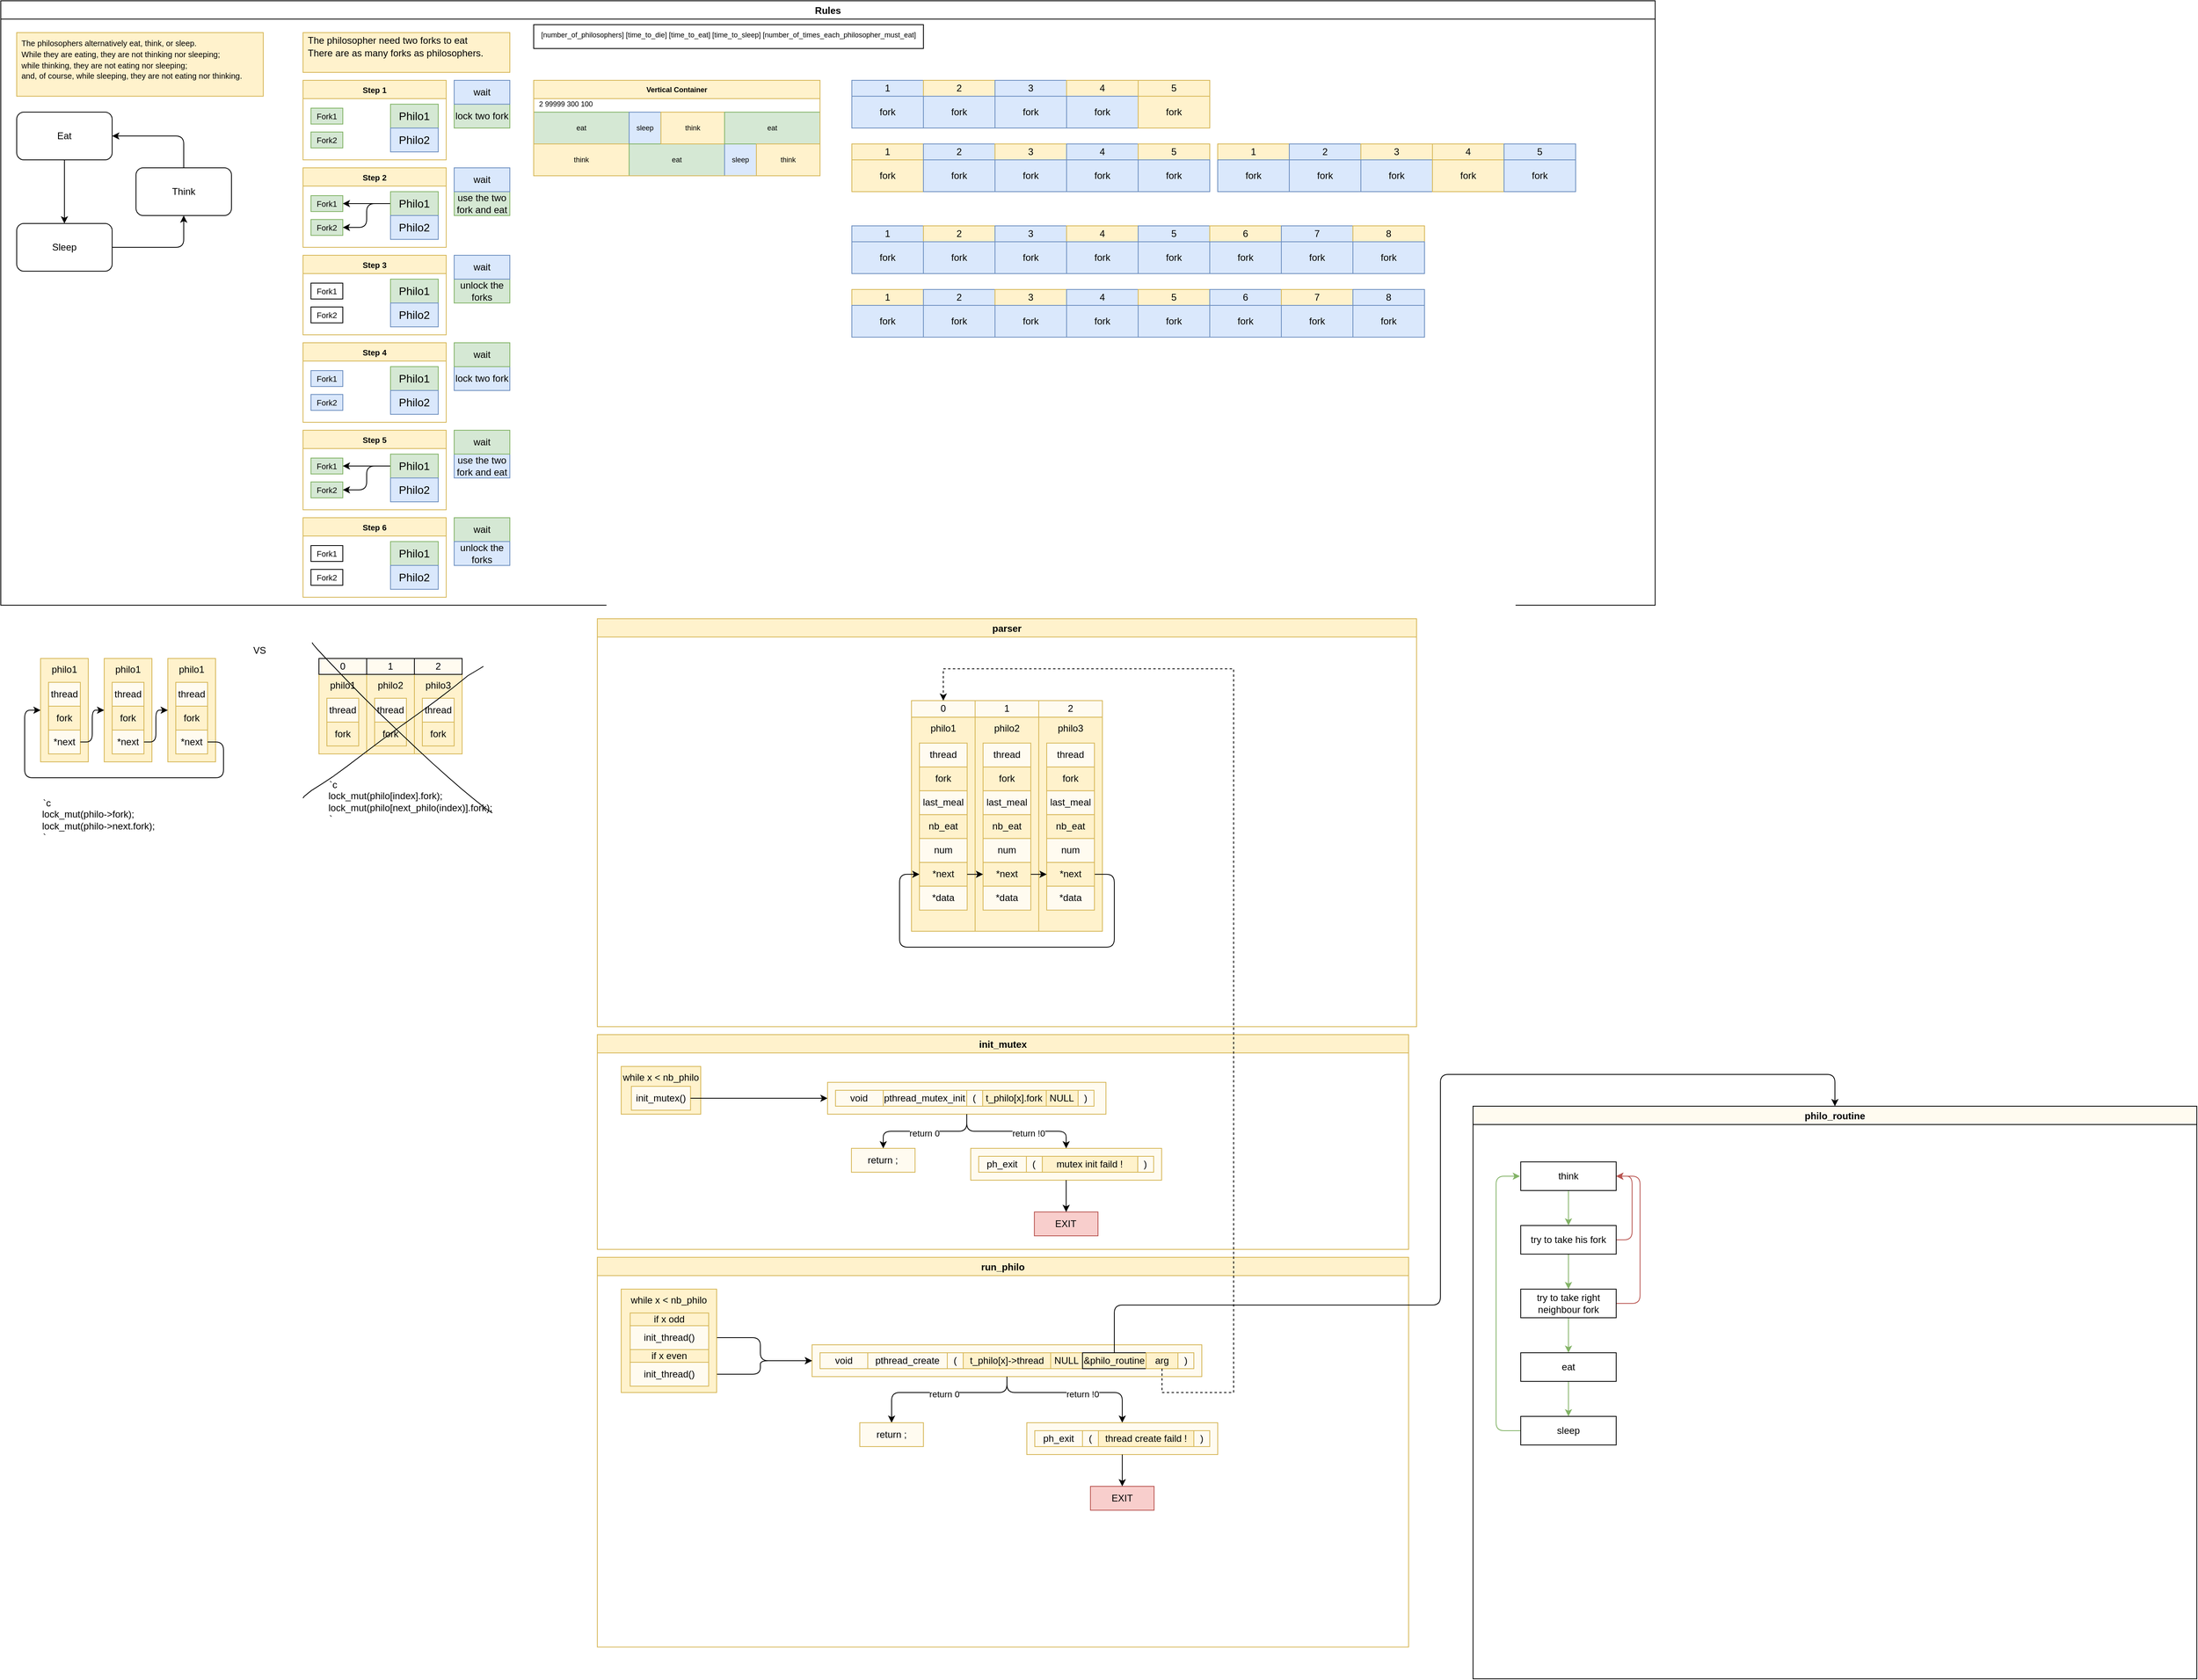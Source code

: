 <mxfile version="20.3.0" type="device"><diagram id="OOQttIY_C0ZaDdTUUYR6" name="Page-1"><mxGraphModel dx="1181" dy="697" grid="1" gridSize="10" guides="1" tooltips="1" connect="1" arrows="1" fold="1" page="1" pageScale="1" pageWidth="2336" pageHeight="1654" math="0" shadow="0"><root><mxCell id="0"/><mxCell id="1" parent="0"/><mxCell id="12" value="Rules" style="swimlane;movable=0;resizable=0;rotatable=0;deletable=0;editable=0;connectable=0;" parent="1" vertex="1"><mxGeometry x="10" y="20" width="2080" height="760" as="geometry"/></mxCell><mxCell id="13" value="" style="group" parent="12" vertex="1" connectable="0"><mxGeometry x="20" y="140" width="270" height="200" as="geometry"/></mxCell><mxCell id="575" style="edgeStyle=orthogonalEdgeStyle;html=1;entryX=0.5;entryY=1;entryDx=0;entryDy=0;" parent="13" source="2" target="3" edge="1"><mxGeometry relative="1" as="geometry"/></mxCell><mxCell id="2" value="Sleep" style="rounded=1;whiteSpace=wrap;html=1;" parent="13" vertex="1"><mxGeometry y="140" width="120" height="60" as="geometry"/></mxCell><mxCell id="573" style="edgeStyle=orthogonalEdgeStyle;html=1;entryX=1;entryY=0.5;entryDx=0;entryDy=0;exitX=0.5;exitY=0;exitDx=0;exitDy=0;" parent="13" source="3" target="4" edge="1"><mxGeometry relative="1" as="geometry"/></mxCell><mxCell id="3" value="Think" style="rounded=1;whiteSpace=wrap;html=1;" parent="13" vertex="1"><mxGeometry x="150" y="70" width="120" height="60" as="geometry"/></mxCell><mxCell id="574" style="edgeStyle=orthogonalEdgeStyle;html=1;" parent="13" source="4" target="2" edge="1"><mxGeometry relative="1" as="geometry"/></mxCell><mxCell id="4" value="Eat" style="rounded=1;whiteSpace=wrap;html=1;" parent="13" vertex="1"><mxGeometry width="120" height="60" as="geometry"/></mxCell><mxCell id="18" value="" style="group;fillColor=#fff2cc;strokeColor=#d6b656;" parent="12" vertex="1" connectable="0"><mxGeometry x="20" y="40" width="310" height="80" as="geometry"/></mxCell><mxCell id="17" value="&lt;p dir=&quot;ltr&quot; style=&quot;line-height: 1.38; margin-top: 0pt; margin-bottom: 0pt;&quot;&gt;&lt;span style=&quot;font-family: &amp;quot;arial&amp;quot; ; background-color: transparent ; vertical-align: baseline&quot;&gt;The philosophers alternatively eat, think, or sleep.&lt;/span&gt;&lt;/p&gt;&lt;p dir=&quot;ltr&quot; style=&quot;line-height: 1.38; margin-top: 0pt; margin-bottom: 0pt;&quot;&gt;&lt;span style=&quot;font-family: &amp;quot;arial&amp;quot; ; background-color: transparent ; vertical-align: baseline&quot;&gt;While they are eating, they are not thinking nor sleeping;&lt;/span&gt;&lt;/p&gt;&lt;p dir=&quot;ltr&quot; style=&quot;line-height: 1.38; margin-top: 0pt; margin-bottom: 0pt;&quot;&gt;&lt;span style=&quot;font-family: &amp;quot;arial&amp;quot; ; background-color: transparent ; vertical-align: baseline&quot;&gt;while thinking, they are not eating nor sleeping;&lt;/span&gt;&lt;/p&gt;&lt;p dir=&quot;ltr&quot; style=&quot;line-height: 1.38; margin-top: 0pt; margin-bottom: 0pt;&quot;&gt;&lt;span style=&quot;font-family: &amp;quot;arial&amp;quot; ; background-color: transparent ; vertical-align: baseline&quot;&gt;and, of course, while sleeping, they are not eating nor thinking.&lt;/span&gt;&lt;/p&gt;&lt;div&gt;&lt;span style=&quot;font-family: &amp;quot;arial&amp;quot; ; background-color: transparent ; vertical-align: baseline&quot;&gt;&lt;br&gt;&lt;/span&gt;&lt;/div&gt;" style="rounded=0;whiteSpace=wrap;html=1;fontSize=10;align=left;verticalAlign=top;spacingLeft=4;fillColor=#fff2cc;strokeColor=#d6b656;" parent="18" vertex="1"><mxGeometry width="310" height="80" as="geometry"/></mxCell><mxCell id="35" value="Step 1" style="swimlane;fontSize=10;verticalAlign=top;fillColor=#fff2cc;strokeColor=#d6b656;" parent="12" vertex="1"><mxGeometry x="380" y="100" width="180" height="100" as="geometry"/></mxCell><mxCell id="19" value="Fork1" style="rounded=0;whiteSpace=wrap;html=1;fontSize=10;fillColor=#d5e8d4;strokeColor=#82b366;" parent="35" vertex="1"><mxGeometry x="10" y="35" width="40" height="20" as="geometry"/></mxCell><mxCell id="20" value="Fork2" style="rounded=0;whiteSpace=wrap;html=1;fontSize=10;fillColor=#d5e8d4;strokeColor=#82b366;" parent="35" vertex="1"><mxGeometry x="10" y="65" width="40" height="20" as="geometry"/></mxCell><mxCell id="24" value="Philo1" style="whiteSpace=wrap;html=1;fontSize=14;labelBackgroundColor=none;gradientDirection=north;fillColor=#d5e8d4;strokeColor=#82b366;" parent="35" vertex="1"><mxGeometry x="110" y="30" width="60" height="30" as="geometry"/></mxCell><mxCell id="25" value="Philo2" style="whiteSpace=wrap;html=1;fontSize=14;fillColor=#dae8fc;strokeColor=#6c8ebf;" parent="35" vertex="1"><mxGeometry x="110" y="60" width="60" height="30" as="geometry"/></mxCell><mxCell id="46" value="&lt;p dir=&quot;ltr&quot; style=&quot;line-height: 1.38; margin-top: 0pt; margin-bottom: 0pt;&quot;&gt;&lt;span style=&quot;font-family: &amp;quot;arial&amp;quot; ; background-color: transparent ; vertical-align: baseline&quot;&gt;The philosopher need two forks to eat&lt;/span&gt;&lt;/p&gt;&lt;p dir=&quot;ltr&quot; style=&quot;line-height: 1.38; margin-top: 0pt; margin-bottom: 0pt;&quot;&gt;&lt;span style=&quot;font-family: &amp;quot;arial&amp;quot; ; background-color: transparent ; vertical-align: baseline&quot;&gt;There are as many forks as philosophers.&lt;/span&gt;&lt;/p&gt;&lt;div&gt;&lt;span style=&quot;font-family: &amp;quot;arial&amp;quot; ; background-color: transparent ; vertical-align: baseline&quot;&gt;&lt;br&gt;&lt;/span&gt;&lt;/div&gt;" style="whiteSpace=wrap;html=1;shadow=0;glass=0;labelBackgroundColor=none;sketch=0;fontSize=12;gradientDirection=north;verticalAlign=middle;align=left;fillColor=#fff2cc;strokeColor=#d6b656;spacingLeft=4;" parent="12" vertex="1"><mxGeometry x="380" y="40" width="260" height="50" as="geometry"/></mxCell><mxCell id="47" value="Step 2" style="swimlane;fontSize=10;verticalAlign=top;fillColor=#fff2cc;strokeColor=#d6b656;" parent="12" vertex="1"><mxGeometry x="380" y="210" width="180" height="100" as="geometry"/></mxCell><mxCell id="48" value="Fork1" style="rounded=0;whiteSpace=wrap;html=1;fontSize=10;fillColor=#d5e8d4;strokeColor=#82b366;" parent="47" vertex="1"><mxGeometry x="10" y="35" width="40" height="20" as="geometry"/></mxCell><mxCell id="49" value="Fork2" style="rounded=0;whiteSpace=wrap;html=1;fontSize=10;fillColor=#d5e8d4;strokeColor=#82b366;" parent="47" vertex="1"><mxGeometry x="10" y="65" width="40" height="20" as="geometry"/></mxCell><mxCell id="64" style="edgeStyle=orthogonalEdgeStyle;html=1;entryX=1;entryY=0.5;entryDx=0;entryDy=0;fontSize=12;" parent="47" source="52" target="48" edge="1"><mxGeometry relative="1" as="geometry"/></mxCell><mxCell id="65" style="edgeStyle=orthogonalEdgeStyle;html=1;entryX=1;entryY=0.5;entryDx=0;entryDy=0;fontSize=12;" parent="47" source="52" target="49" edge="1"><mxGeometry relative="1" as="geometry"/></mxCell><mxCell id="52" value="Philo1" style="whiteSpace=wrap;html=1;fontSize=14;labelBackgroundColor=none;gradientDirection=north;fillColor=#d5e8d4;strokeColor=#82b366;" parent="47" vertex="1"><mxGeometry x="110" y="30" width="60" height="30" as="geometry"/></mxCell><mxCell id="53" value="Philo2" style="whiteSpace=wrap;html=1;fontSize=14;fillColor=#dae8fc;strokeColor=#6c8ebf;" parent="47" vertex="1"><mxGeometry x="110" y="60" width="60" height="30" as="geometry"/></mxCell><mxCell id="54" value="Step 4" style="swimlane;fontSize=10;verticalAlign=top;fillColor=#fff2cc;strokeColor=#d6b656;" parent="12" vertex="1"><mxGeometry x="380" y="430" width="180" height="100" as="geometry"/></mxCell><mxCell id="55" value="Fork1" style="rounded=0;whiteSpace=wrap;html=1;fontSize=10;fillColor=#dae8fc;strokeColor=#6c8ebf;" parent="54" vertex="1"><mxGeometry x="10" y="35" width="40" height="20" as="geometry"/></mxCell><mxCell id="56" value="Fork2" style="rounded=0;whiteSpace=wrap;html=1;fontSize=10;fillColor=#dae8fc;strokeColor=#6c8ebf;" parent="54" vertex="1"><mxGeometry x="10" y="65" width="40" height="20" as="geometry"/></mxCell><mxCell id="57" value="Philo1" style="whiteSpace=wrap;html=1;fontSize=14;labelBackgroundColor=none;gradientDirection=north;fillColor=#d5e8d4;strokeColor=#82b366;" parent="54" vertex="1"><mxGeometry x="110" y="30" width="60" height="30" as="geometry"/></mxCell><mxCell id="58" value="Philo2" style="whiteSpace=wrap;html=1;fontSize=14;fillColor=#dae8fc;strokeColor=#6c8ebf;" parent="54" vertex="1"><mxGeometry x="110" y="60" width="60" height="30" as="geometry"/></mxCell><mxCell id="61" value="lock two fork" style="whiteSpace=wrap;html=1;shadow=0;glass=0;labelBackgroundColor=none;sketch=0;fontSize=12;gradientDirection=north;fillColor=#d5e8d4;strokeColor=#82b366;" parent="12" vertex="1"><mxGeometry x="570" y="130" width="70" height="30" as="geometry"/></mxCell><mxCell id="62" value="lock two fork" style="whiteSpace=wrap;html=1;shadow=0;glass=0;labelBackgroundColor=none;sketch=0;fontSize=12;gradientDirection=north;fillColor=#dae8fc;strokeColor=#6c8ebf;" parent="12" vertex="1"><mxGeometry x="570" y="460" width="70" height="30" as="geometry"/></mxCell><mxCell id="63" value="wait" style="whiteSpace=wrap;html=1;shadow=0;glass=0;labelBackgroundColor=none;sketch=0;fontSize=12;gradientDirection=north;fillColor=#dae8fc;strokeColor=#6c8ebf;" parent="12" vertex="1"><mxGeometry x="570" y="100" width="70" height="30" as="geometry"/></mxCell><mxCell id="66" value="use the two fork and eat" style="whiteSpace=wrap;html=1;shadow=0;glass=0;labelBackgroundColor=none;sketch=0;fontSize=12;gradientDirection=north;fillColor=#d5e8d4;strokeColor=#82b366;" parent="12" vertex="1"><mxGeometry x="570" y="240" width="70" height="30" as="geometry"/></mxCell><mxCell id="67" value="wait" style="whiteSpace=wrap;html=1;shadow=0;glass=0;labelBackgroundColor=none;sketch=0;fontSize=12;gradientDirection=north;fillColor=#dae8fc;strokeColor=#6c8ebf;" parent="12" vertex="1"><mxGeometry x="570" y="210" width="70" height="30" as="geometry"/></mxCell><mxCell id="68" value="Step 3" style="swimlane;fontSize=10;verticalAlign=top;fillColor=#fff2cc;strokeColor=#d6b656;" parent="12" vertex="1"><mxGeometry x="380" y="320" width="180" height="100" as="geometry"/></mxCell><mxCell id="69" value="Fork1" style="rounded=0;whiteSpace=wrap;html=1;fontSize=10;" parent="68" vertex="1"><mxGeometry x="10" y="35" width="40" height="20" as="geometry"/></mxCell><mxCell id="70" value="Fork2" style="rounded=0;whiteSpace=wrap;html=1;fontSize=10;" parent="68" vertex="1"><mxGeometry x="10" y="65" width="40" height="20" as="geometry"/></mxCell><mxCell id="71" value="Philo1" style="whiteSpace=wrap;html=1;fontSize=14;labelBackgroundColor=none;gradientDirection=north;fillColor=#d5e8d4;strokeColor=#82b366;" parent="68" vertex="1"><mxGeometry x="110" y="30" width="60" height="30" as="geometry"/></mxCell><mxCell id="74" value="Philo2" style="whiteSpace=wrap;html=1;fontSize=14;fillColor=#dae8fc;strokeColor=#6c8ebf;" parent="68" vertex="1"><mxGeometry x="110" y="60" width="60" height="30" as="geometry"/></mxCell><mxCell id="75" value="unlock the forks" style="whiteSpace=wrap;html=1;shadow=0;glass=0;labelBackgroundColor=none;sketch=0;fontSize=12;gradientDirection=north;fillColor=#d5e8d4;strokeColor=#82b366;" parent="12" vertex="1"><mxGeometry x="570" y="350" width="70" height="30" as="geometry"/></mxCell><mxCell id="77" value="wait" style="whiteSpace=wrap;html=1;shadow=0;glass=0;labelBackgroundColor=none;sketch=0;fontSize=12;gradientDirection=north;fillColor=#dae8fc;strokeColor=#6c8ebf;" parent="12" vertex="1"><mxGeometry x="570" y="320" width="70" height="30" as="geometry"/></mxCell><mxCell id="79" value="wait" style="whiteSpace=wrap;html=1;shadow=0;glass=0;labelBackgroundColor=none;sketch=0;fontSize=12;gradientDirection=north;fillColor=#d5e8d4;strokeColor=#82b366;" parent="12" vertex="1"><mxGeometry x="570" y="430" width="70" height="30" as="geometry"/></mxCell><mxCell id="80" value="Step 5" style="swimlane;fontSize=10;verticalAlign=top;fillColor=#fff2cc;strokeColor=#d6b656;" parent="12" vertex="1"><mxGeometry x="380" y="540" width="180" height="100" as="geometry"/></mxCell><mxCell id="81" value="Fork1" style="rounded=0;whiteSpace=wrap;html=1;fontSize=10;fillColor=#d5e8d4;strokeColor=#82b366;" parent="80" vertex="1"><mxGeometry x="10" y="35" width="40" height="20" as="geometry"/></mxCell><mxCell id="82" value="Fork2" style="rounded=0;whiteSpace=wrap;html=1;fontSize=10;fillColor=#d5e8d4;strokeColor=#82b366;" parent="80" vertex="1"><mxGeometry x="10" y="65" width="40" height="20" as="geometry"/></mxCell><mxCell id="83" style="edgeStyle=orthogonalEdgeStyle;html=1;entryX=1;entryY=0.5;entryDx=0;entryDy=0;fontSize=12;" parent="80" source="85" target="81" edge="1"><mxGeometry relative="1" as="geometry"/></mxCell><mxCell id="84" style="edgeStyle=orthogonalEdgeStyle;html=1;entryX=1;entryY=0.5;entryDx=0;entryDy=0;fontSize=12;" parent="80" source="85" target="82" edge="1"><mxGeometry relative="1" as="geometry"/></mxCell><mxCell id="85" value="Philo1" style="whiteSpace=wrap;html=1;fontSize=14;labelBackgroundColor=none;gradientDirection=north;fillColor=#d5e8d4;strokeColor=#82b366;" parent="80" vertex="1"><mxGeometry x="110" y="30" width="60" height="30" as="geometry"/></mxCell><mxCell id="86" value="Philo2" style="whiteSpace=wrap;html=1;fontSize=14;fillColor=#dae8fc;strokeColor=#6c8ebf;" parent="80" vertex="1"><mxGeometry x="110" y="60" width="60" height="30" as="geometry"/></mxCell><mxCell id="87" value="use the two fork and eat" style="whiteSpace=wrap;html=1;shadow=0;glass=0;labelBackgroundColor=none;sketch=0;fontSize=12;gradientDirection=north;fillColor=#dae8fc;strokeColor=#6c8ebf;" parent="12" vertex="1"><mxGeometry x="570" y="570" width="70" height="30" as="geometry"/></mxCell><mxCell id="88" value="wait" style="whiteSpace=wrap;html=1;shadow=0;glass=0;labelBackgroundColor=none;sketch=0;fontSize=12;gradientDirection=north;fillColor=#d5e8d4;strokeColor=#82b366;" parent="12" vertex="1"><mxGeometry x="570" y="540" width="70" height="30" as="geometry"/></mxCell><mxCell id="89" value="Step 6" style="swimlane;fontSize=10;verticalAlign=top;fillColor=#fff2cc;strokeColor=#d6b656;" parent="12" vertex="1"><mxGeometry x="380" y="650" width="180" height="100" as="geometry"/></mxCell><mxCell id="90" value="Fork1" style="rounded=0;whiteSpace=wrap;html=1;fontSize=10;" parent="89" vertex="1"><mxGeometry x="10" y="35" width="40" height="20" as="geometry"/></mxCell><mxCell id="91" value="Fork2" style="rounded=0;whiteSpace=wrap;html=1;fontSize=10;" parent="89" vertex="1"><mxGeometry x="10" y="65" width="40" height="20" as="geometry"/></mxCell><mxCell id="92" value="Philo1" style="whiteSpace=wrap;html=1;fontSize=14;labelBackgroundColor=none;gradientDirection=north;fillColor=#d5e8d4;strokeColor=#82b366;" parent="89" vertex="1"><mxGeometry x="110" y="30" width="60" height="30" as="geometry"/></mxCell><mxCell id="93" value="Philo2" style="whiteSpace=wrap;html=1;fontSize=14;fillColor=#dae8fc;strokeColor=#6c8ebf;" parent="89" vertex="1"><mxGeometry x="110" y="60" width="60" height="30" as="geometry"/></mxCell><mxCell id="94" value="wait" style="whiteSpace=wrap;html=1;shadow=0;glass=0;labelBackgroundColor=none;sketch=0;fontSize=12;gradientDirection=north;fillColor=#d5e8d4;strokeColor=#82b366;" parent="12" vertex="1"><mxGeometry x="570" y="650" width="70" height="30" as="geometry"/></mxCell><mxCell id="95" value="unlock the forks" style="whiteSpace=wrap;html=1;shadow=0;glass=0;labelBackgroundColor=none;sketch=0;fontSize=12;gradientDirection=north;fillColor=#dae8fc;strokeColor=#6c8ebf;" parent="12" vertex="1"><mxGeometry x="570" y="680" width="70" height="30" as="geometry"/></mxCell><mxCell id="116" value="&lt;span id=&quot;docs-internal-guid-d7a11db4-7fff-cddf-ac9e-3c8b6f36f1c9&quot; style=&quot;font-size: 9px&quot;&gt;&lt;p dir=&quot;ltr&quot; style=&quot;line-height: 1.38 ; margin-top: 0pt ; margin-bottom: 0pt ; font-size: 9px&quot;&gt;&lt;span style=&quot;font-size: 9px ; font-family: &amp;#34;arial&amp;#34; ; background-color: transparent ; vertical-align: baseline&quot;&gt;[number_of_philosophers] [time_to_die] [time_to_eat] [time_to_sleep]&amp;nbsp;&lt;/span&gt;&lt;span style=&quot;background-color: transparent ; font-family: &amp;#34;arial&amp;#34;&quot;&gt;[number_of_times_each_philosopher_must_eat]&lt;/span&gt;&lt;/p&gt;&lt;/span&gt;" style="whiteSpace=wrap;html=1;fontSize=9;align=center;verticalAlign=top;" parent="12" vertex="1"><mxGeometry x="670" y="30" width="490" height="30" as="geometry"/></mxCell><mxCell id="118" value="eat" style="whiteSpace=wrap;html=1;fontSize=9;fillColor=#d5e8d4;strokeColor=#82b366;" parent="12" vertex="1"><mxGeometry x="670" y="140" width="120" height="40" as="geometry"/></mxCell><mxCell id="119" value="think" style="whiteSpace=wrap;html=1;fontSize=9;fillColor=#fff2cc;strokeColor=#d6b656;" parent="12" vertex="1"><mxGeometry x="670" y="180" width="120" height="40" as="geometry"/></mxCell><mxCell id="126" value="sleep" style="whiteSpace=wrap;html=1;fontSize=9;fillColor=#dae8fc;strokeColor=#6c8ebf;" parent="12" vertex="1"><mxGeometry x="790" y="140" width="40" height="40" as="geometry"/></mxCell><mxCell id="127" value="eat" style="whiteSpace=wrap;html=1;fontSize=9;fillColor=#d5e8d4;strokeColor=#82b366;" parent="12" vertex="1"><mxGeometry x="790" y="180" width="120" height="40" as="geometry"/></mxCell><mxCell id="128" value="think" style="whiteSpace=wrap;html=1;fontSize=9;fillColor=#fff2cc;strokeColor=#d6b656;" parent="12" vertex="1"><mxGeometry x="830" y="140" width="80" height="40" as="geometry"/></mxCell><mxCell id="130" value="sleep" style="whiteSpace=wrap;html=1;fontSize=9;fillColor=#dae8fc;strokeColor=#6c8ebf;" parent="12" vertex="1"><mxGeometry x="910" y="180" width="40" height="40" as="geometry"/></mxCell><mxCell id="131" value="eat" style="whiteSpace=wrap;html=1;fontSize=9;fillColor=#d5e8d4;strokeColor=#82b366;" parent="12" vertex="1"><mxGeometry x="910" y="140" width="120" height="40" as="geometry"/></mxCell><mxCell id="132" value="think" style="whiteSpace=wrap;html=1;fontSize=9;fillColor=#fff2cc;strokeColor=#d6b656;" parent="12" vertex="1"><mxGeometry x="950" y="180" width="80" height="40" as="geometry"/></mxCell><mxCell id="117" value="2 99999 300 100" style="text;html=1;align=center;verticalAlign=middle;resizable=0;points=[];autosize=1;strokeColor=none;fillColor=none;fontSize=9;" parent="12" vertex="1"><mxGeometry x="670" y="120" width="80" height="20" as="geometry"/></mxCell><mxCell id="133" value="Vertical Container" style="swimlane;fontSize=9;fillColor=#fff2cc;strokeColor=#d6b656;" parent="12" vertex="1"><mxGeometry x="670" y="100" width="360" height="120" as="geometry"/></mxCell><mxCell id="471" value="1" style="whiteSpace=wrap;html=1;strokeColor=#6c8ebf;fillColor=#dae8fc;" parent="12" vertex="1"><mxGeometry x="1070" y="283" width="90" height="20" as="geometry"/></mxCell><mxCell id="472" value="fork" style="whiteSpace=wrap;html=1;strokeColor=#6c8ebf;fillColor=#dae8fc;" parent="12" vertex="1"><mxGeometry x="1070" y="303" width="90" height="40" as="geometry"/></mxCell><mxCell id="473" value="2" style="whiteSpace=wrap;html=1;strokeColor=#d6b656;fillColor=#fff2cc;" parent="12" vertex="1"><mxGeometry x="1160" y="283" width="90" height="20" as="geometry"/></mxCell><mxCell id="474" value="fork" style="whiteSpace=wrap;html=1;strokeColor=#6c8ebf;fillColor=#dae8fc;" parent="12" vertex="1"><mxGeometry x="1160" y="303" width="90" height="40" as="geometry"/></mxCell><mxCell id="475" value="3" style="whiteSpace=wrap;html=1;strokeColor=#6c8ebf;fillColor=#dae8fc;" parent="12" vertex="1"><mxGeometry x="1250" y="283" width="90" height="20" as="geometry"/></mxCell><mxCell id="476" value="fork" style="whiteSpace=wrap;html=1;strokeColor=#6c8ebf;fillColor=#dae8fc;" parent="12" vertex="1"><mxGeometry x="1250" y="303" width="90" height="40" as="geometry"/></mxCell><mxCell id="477" value="4" style="whiteSpace=wrap;html=1;strokeColor=#d6b656;fillColor=#fff2cc;" parent="12" vertex="1"><mxGeometry x="1340" y="283" width="90" height="20" as="geometry"/></mxCell><mxCell id="478" value="fork" style="whiteSpace=wrap;html=1;strokeColor=#6c8ebf;fillColor=#dae8fc;" parent="12" vertex="1"><mxGeometry x="1340" y="303" width="90" height="40" as="geometry"/></mxCell><mxCell id="479" value="5" style="whiteSpace=wrap;html=1;strokeColor=#6c8ebf;fillColor=#dae8fc;" parent="12" vertex="1"><mxGeometry x="1430" y="283" width="90" height="20" as="geometry"/></mxCell><mxCell id="480" value="fork" style="whiteSpace=wrap;html=1;strokeColor=#6c8ebf;fillColor=#dae8fc;" parent="12" vertex="1"><mxGeometry x="1430" y="303" width="90" height="40" as="geometry"/></mxCell><mxCell id="481" value="6" style="whiteSpace=wrap;html=1;strokeColor=#d6b656;fillColor=#fff2cc;" parent="12" vertex="1"><mxGeometry x="1520" y="283" width="90" height="20" as="geometry"/></mxCell><mxCell id="482" value="fork" style="whiteSpace=wrap;html=1;strokeColor=#6c8ebf;fillColor=#dae8fc;" parent="12" vertex="1"><mxGeometry x="1520" y="303" width="90" height="40" as="geometry"/></mxCell><mxCell id="483" value="7" style="whiteSpace=wrap;html=1;strokeColor=#6c8ebf;fillColor=#dae8fc;" parent="12" vertex="1"><mxGeometry x="1610" y="283" width="90" height="20" as="geometry"/></mxCell><mxCell id="484" value="fork" style="whiteSpace=wrap;html=1;strokeColor=#6c8ebf;fillColor=#dae8fc;" parent="12" vertex="1"><mxGeometry x="1610" y="303" width="90" height="40" as="geometry"/></mxCell><mxCell id="485" value="8" style="whiteSpace=wrap;html=1;strokeColor=#d6b656;fillColor=#fff2cc;" parent="12" vertex="1"><mxGeometry x="1700" y="283" width="90" height="20" as="geometry"/></mxCell><mxCell id="486" value="fork" style="whiteSpace=wrap;html=1;strokeColor=#6c8ebf;fillColor=#dae8fc;" parent="12" vertex="1"><mxGeometry x="1700" y="303" width="90" height="40" as="geometry"/></mxCell><mxCell id="489" value="1" style="whiteSpace=wrap;html=1;strokeColor=#d6b656;fillColor=#fff2cc;" parent="12" vertex="1"><mxGeometry x="1070" y="363" width="90" height="20" as="geometry"/></mxCell><mxCell id="490" value="fork" style="whiteSpace=wrap;html=1;strokeColor=#6c8ebf;fillColor=#dae8fc;" parent="12" vertex="1"><mxGeometry x="1070" y="383" width="90" height="40" as="geometry"/></mxCell><mxCell id="491" value="2" style="whiteSpace=wrap;html=1;strokeColor=#6c8ebf;fillColor=#dae8fc;" parent="12" vertex="1"><mxGeometry x="1160" y="363" width="90" height="20" as="geometry"/></mxCell><mxCell id="492" value="fork" style="whiteSpace=wrap;html=1;strokeColor=#6c8ebf;fillColor=#dae8fc;" parent="12" vertex="1"><mxGeometry x="1160" y="383" width="90" height="40" as="geometry"/></mxCell><mxCell id="493" value="3" style="whiteSpace=wrap;html=1;strokeColor=#d6b656;fillColor=#fff2cc;" parent="12" vertex="1"><mxGeometry x="1250" y="363" width="90" height="20" as="geometry"/></mxCell><mxCell id="494" value="fork" style="whiteSpace=wrap;html=1;strokeColor=#6c8ebf;fillColor=#dae8fc;" parent="12" vertex="1"><mxGeometry x="1250" y="383" width="90" height="40" as="geometry"/></mxCell><mxCell id="495" value="4" style="whiteSpace=wrap;html=1;strokeColor=#6c8ebf;fillColor=#dae8fc;" parent="12" vertex="1"><mxGeometry x="1340" y="363" width="90" height="20" as="geometry"/></mxCell><mxCell id="496" value="fork" style="whiteSpace=wrap;html=1;strokeColor=#6c8ebf;fillColor=#dae8fc;" parent="12" vertex="1"><mxGeometry x="1340" y="383" width="90" height="40" as="geometry"/></mxCell><mxCell id="497" value="5" style="whiteSpace=wrap;html=1;strokeColor=#d6b656;fillColor=#fff2cc;" parent="12" vertex="1"><mxGeometry x="1430" y="363" width="90" height="20" as="geometry"/></mxCell><mxCell id="498" value="fork" style="whiteSpace=wrap;html=1;strokeColor=#6c8ebf;fillColor=#dae8fc;" parent="12" vertex="1"><mxGeometry x="1430" y="383" width="90" height="40" as="geometry"/></mxCell><mxCell id="499" value="6" style="whiteSpace=wrap;html=1;strokeColor=#6c8ebf;fillColor=#dae8fc;" parent="12" vertex="1"><mxGeometry x="1520" y="363" width="90" height="20" as="geometry"/></mxCell><mxCell id="500" value="fork" style="whiteSpace=wrap;html=1;strokeColor=#6c8ebf;fillColor=#dae8fc;" parent="12" vertex="1"><mxGeometry x="1520" y="383" width="90" height="40" as="geometry"/></mxCell><mxCell id="501" value="7" style="whiteSpace=wrap;html=1;strokeColor=#d6b656;fillColor=#fff2cc;" parent="12" vertex="1"><mxGeometry x="1610" y="363" width="90" height="20" as="geometry"/></mxCell><mxCell id="502" value="fork" style="whiteSpace=wrap;html=1;strokeColor=#6c8ebf;fillColor=#dae8fc;" parent="12" vertex="1"><mxGeometry x="1610" y="383" width="90" height="40" as="geometry"/></mxCell><mxCell id="503" value="8" style="whiteSpace=wrap;html=1;strokeColor=#6c8ebf;fillColor=#dae8fc;" parent="12" vertex="1"><mxGeometry x="1700" y="363" width="90" height="20" as="geometry"/></mxCell><mxCell id="504" value="fork" style="whiteSpace=wrap;html=1;strokeColor=#6c8ebf;fillColor=#dae8fc;" parent="12" vertex="1"><mxGeometry x="1700" y="383" width="90" height="40" as="geometry"/></mxCell><mxCell id="505" value="1" style="whiteSpace=wrap;html=1;strokeColor=#6c8ebf;fillColor=#dae8fc;" parent="12" vertex="1"><mxGeometry x="1070" y="100" width="90" height="20" as="geometry"/></mxCell><mxCell id="506" value="fork" style="whiteSpace=wrap;html=1;strokeColor=#6c8ebf;fillColor=#dae8fc;" parent="12" vertex="1"><mxGeometry x="1070" y="120" width="90" height="40" as="geometry"/></mxCell><mxCell id="507" value="2" style="whiteSpace=wrap;html=1;strokeColor=#d6b656;fillColor=#fff2cc;" parent="12" vertex="1"><mxGeometry x="1160" y="100" width="90" height="20" as="geometry"/></mxCell><mxCell id="508" value="fork" style="whiteSpace=wrap;html=1;strokeColor=#6c8ebf;fillColor=#dae8fc;" parent="12" vertex="1"><mxGeometry x="1160" y="120" width="90" height="40" as="geometry"/></mxCell><mxCell id="509" value="3" style="whiteSpace=wrap;html=1;strokeColor=#6c8ebf;fillColor=#dae8fc;" parent="12" vertex="1"><mxGeometry x="1250" y="100" width="90" height="20" as="geometry"/></mxCell><mxCell id="510" value="fork" style="whiteSpace=wrap;html=1;strokeColor=#6c8ebf;fillColor=#dae8fc;" parent="12" vertex="1"><mxGeometry x="1250" y="120" width="90" height="40" as="geometry"/></mxCell><mxCell id="511" value="4" style="whiteSpace=wrap;html=1;strokeColor=#d6b656;fillColor=#fff2cc;" parent="12" vertex="1"><mxGeometry x="1340" y="100" width="90" height="20" as="geometry"/></mxCell><mxCell id="512" value="fork" style="whiteSpace=wrap;html=1;strokeColor=#6c8ebf;fillColor=#dae8fc;" parent="12" vertex="1"><mxGeometry x="1340" y="120" width="90" height="40" as="geometry"/></mxCell><mxCell id="513" value="5" style="whiteSpace=wrap;html=1;strokeColor=#d6b656;fillColor=#fff2cc;" parent="12" vertex="1"><mxGeometry x="1430" y="100" width="90" height="20" as="geometry"/></mxCell><mxCell id="514" value="fork" style="whiteSpace=wrap;html=1;strokeColor=#d6b656;fillColor=#fff2cc;" parent="12" vertex="1"><mxGeometry x="1430" y="120" width="90" height="40" as="geometry"/></mxCell><mxCell id="521" value="1" style="whiteSpace=wrap;html=1;strokeColor=#d6b656;fillColor=#fff2cc;" parent="12" vertex="1"><mxGeometry x="1070" y="180" width="90" height="20" as="geometry"/></mxCell><mxCell id="522" value="fork" style="whiteSpace=wrap;html=1;strokeColor=#d6b656;fillColor=#fff2cc;" parent="12" vertex="1"><mxGeometry x="1070" y="200" width="90" height="40" as="geometry"/></mxCell><mxCell id="523" value="2" style="whiteSpace=wrap;html=1;strokeColor=#6c8ebf;fillColor=#dae8fc;" parent="12" vertex="1"><mxGeometry x="1160" y="180" width="90" height="20" as="geometry"/></mxCell><mxCell id="524" value="fork" style="whiteSpace=wrap;html=1;strokeColor=#6c8ebf;fillColor=#dae8fc;" parent="12" vertex="1"><mxGeometry x="1160" y="200" width="90" height="40" as="geometry"/></mxCell><mxCell id="525" value="3" style="whiteSpace=wrap;html=1;strokeColor=#d6b656;fillColor=#fff2cc;" parent="12" vertex="1"><mxGeometry x="1250" y="180" width="90" height="20" as="geometry"/></mxCell><mxCell id="526" value="fork" style="whiteSpace=wrap;html=1;strokeColor=#6c8ebf;fillColor=#dae8fc;" parent="12" vertex="1"><mxGeometry x="1250" y="200" width="90" height="40" as="geometry"/></mxCell><mxCell id="527" value="4" style="whiteSpace=wrap;html=1;strokeColor=#6c8ebf;fillColor=#dae8fc;" parent="12" vertex="1"><mxGeometry x="1340" y="180" width="90" height="20" as="geometry"/></mxCell><mxCell id="528" value="fork" style="whiteSpace=wrap;html=1;strokeColor=#6c8ebf;fillColor=#dae8fc;" parent="12" vertex="1"><mxGeometry x="1340" y="200" width="90" height="40" as="geometry"/></mxCell><mxCell id="529" value="5" style="whiteSpace=wrap;html=1;strokeColor=#d6b656;fillColor=#fff2cc;" parent="12" vertex="1"><mxGeometry x="1430" y="180" width="90" height="20" as="geometry"/></mxCell><mxCell id="530" value="fork" style="whiteSpace=wrap;html=1;strokeColor=#6c8ebf;fillColor=#dae8fc;" parent="12" vertex="1"><mxGeometry x="1430" y="200" width="90" height="40" as="geometry"/></mxCell><mxCell id="547" value="1" style="whiteSpace=wrap;html=1;strokeColor=#d6b656;fillColor=#fff2cc;" parent="12" vertex="1"><mxGeometry x="1530" y="180" width="90" height="20" as="geometry"/></mxCell><mxCell id="548" value="fork" style="whiteSpace=wrap;html=1;strokeColor=#6c8ebf;fillColor=#dae8fc;" parent="12" vertex="1"><mxGeometry x="1530" y="200" width="90" height="40" as="geometry"/></mxCell><mxCell id="549" value="2" style="whiteSpace=wrap;html=1;strokeColor=#6c8ebf;fillColor=#dae8fc;" parent="12" vertex="1"><mxGeometry x="1620" y="180" width="90" height="20" as="geometry"/></mxCell><mxCell id="550" value="fork" style="whiteSpace=wrap;html=1;strokeColor=#6c8ebf;fillColor=#dae8fc;" parent="12" vertex="1"><mxGeometry x="1620" y="200" width="90" height="40" as="geometry"/></mxCell><mxCell id="551" value="3" style="whiteSpace=wrap;html=1;strokeColor=#d6b656;fillColor=#fff2cc;" parent="12" vertex="1"><mxGeometry x="1710" y="180" width="90" height="20" as="geometry"/></mxCell><mxCell id="552" value="fork" style="whiteSpace=wrap;html=1;strokeColor=#6c8ebf;fillColor=#dae8fc;" parent="12" vertex="1"><mxGeometry x="1710" y="200" width="90" height="40" as="geometry"/></mxCell><mxCell id="553" value="4" style="whiteSpace=wrap;html=1;strokeColor=#d6b656;fillColor=#fff2cc;" parent="12" vertex="1"><mxGeometry x="1800" y="180" width="90" height="20" as="geometry"/></mxCell><mxCell id="554" value="fork" style="whiteSpace=wrap;html=1;strokeColor=#d6b656;fillColor=#fff2cc;" parent="12" vertex="1"><mxGeometry x="1800" y="200" width="90" height="40" as="geometry"/></mxCell><mxCell id="555" value="5" style="whiteSpace=wrap;html=1;strokeColor=#6c8ebf;fillColor=#dae8fc;" parent="12" vertex="1"><mxGeometry x="1890" y="180" width="90" height="20" as="geometry"/></mxCell><mxCell id="556" value="fork" style="whiteSpace=wrap;html=1;strokeColor=#6c8ebf;fillColor=#dae8fc;" parent="12" vertex="1"><mxGeometry x="1890" y="200" width="90" height="40" as="geometry"/></mxCell><mxCell id="165" value="VS" style="text;html=1;align=center;verticalAlign=middle;resizable=0;points=[];autosize=1;strokeColor=none;fillColor=none;" parent="1" vertex="1"><mxGeometry x="320" y="827" width="30" height="20" as="geometry"/></mxCell><mxCell id="179" value="" style="group" parent="1" vertex="1" connectable="0"><mxGeometry x="410" y="847" width="180" height="120" as="geometry"/></mxCell><mxCell id="166" value="" style="group" parent="179" vertex="1" connectable="0"><mxGeometry y="20" width="60" height="100" as="geometry"/></mxCell><mxCell id="163" value="philo1" style="whiteSpace=wrap;html=1;fillColor=#fff2cc;strokeColor=#d6b656;container=0;verticalAlign=top;" parent="166" vertex="1"><mxGeometry width="60" height="100" as="geometry"/></mxCell><mxCell id="160" value="fork" style="whiteSpace=wrap;html=1;fillColor=#fff2cc;strokeColor=#d6b656;container=0;" parent="166" vertex="1"><mxGeometry x="10" y="60" width="40" height="30" as="geometry"/></mxCell><mxCell id="162" value="thread" style="whiteSpace=wrap;html=1;fillColor=#FFFBF0;strokeColor=#d6b656;container=0;" parent="166" vertex="1"><mxGeometry x="10" y="30" width="40" height="30" as="geometry"/></mxCell><mxCell id="167" value="" style="group" parent="179" vertex="1" connectable="0"><mxGeometry x="60" y="20" width="60" height="100" as="geometry"/></mxCell><mxCell id="168" value="philo2" style="whiteSpace=wrap;html=1;fillColor=#fff2cc;strokeColor=#d6b656;container=0;verticalAlign=top;" parent="167" vertex="1"><mxGeometry width="60" height="100" as="geometry"/></mxCell><mxCell id="169" value="fork" style="whiteSpace=wrap;html=1;fillColor=#fff2cc;strokeColor=#d6b656;container=0;" parent="167" vertex="1"><mxGeometry x="10" y="60" width="40" height="30" as="geometry"/></mxCell><mxCell id="170" value="thread" style="whiteSpace=wrap;html=1;fillColor=#FFFBF0;strokeColor=#d6b656;container=0;" parent="167" vertex="1"><mxGeometry x="10" y="30" width="40" height="30" as="geometry"/></mxCell><mxCell id="171" value="" style="group" parent="179" vertex="1" connectable="0"><mxGeometry x="120" y="20" width="60" height="100" as="geometry"/></mxCell><mxCell id="172" value="philo3" style="whiteSpace=wrap;html=1;fillColor=#fff2cc;strokeColor=#d6b656;container=0;verticalAlign=top;" parent="171" vertex="1"><mxGeometry width="60" height="100" as="geometry"/></mxCell><mxCell id="173" value="fork" style="whiteSpace=wrap;html=1;fillColor=#fff2cc;strokeColor=#d6b656;container=0;" parent="171" vertex="1"><mxGeometry x="10" y="60" width="40" height="30" as="geometry"/></mxCell><mxCell id="174" value="thread" style="whiteSpace=wrap;html=1;fillColor=#FFFBF0;strokeColor=#d6b656;container=0;" parent="171" vertex="1"><mxGeometry x="10" y="30" width="40" height="30" as="geometry"/></mxCell><mxCell id="176" value="0" style="whiteSpace=wrap;html=1;fillColor=#FFFBF0;" parent="179" vertex="1"><mxGeometry width="60" height="20" as="geometry"/></mxCell><mxCell id="177" value="1" style="whiteSpace=wrap;html=1;fillColor=#FFFBF0;" parent="179" vertex="1"><mxGeometry x="60" width="60" height="20" as="geometry"/></mxCell><mxCell id="178" value="2" style="whiteSpace=wrap;html=1;fillColor=#FFFBF0;" parent="179" vertex="1"><mxGeometry x="120" width="60" height="20" as="geometry"/></mxCell><mxCell id="195" value="" style="group" parent="1" vertex="1" connectable="0"><mxGeometry x="40" y="847" width="250" height="150" as="geometry"/></mxCell><mxCell id="180" value="" style="group" parent="195" vertex="1" connectable="0"><mxGeometry x="20" width="60" height="130" as="geometry"/></mxCell><mxCell id="142" value="philo1" style="whiteSpace=wrap;html=1;fillColor=#fff2cc;strokeColor=#d6b656;container=0;verticalAlign=top;" parent="180" vertex="1"><mxGeometry width="60" height="130" as="geometry"/></mxCell><mxCell id="140" value="fork" style="whiteSpace=wrap;html=1;fillColor=#fff2cc;strokeColor=#d6b656;container=0;" parent="180" vertex="1"><mxGeometry x="10" y="60" width="40" height="30" as="geometry"/></mxCell><mxCell id="141" value="*next" style="whiteSpace=wrap;html=1;fillColor=#FFFBF0;strokeColor=#d6b656;container=0;" parent="180" vertex="1"><mxGeometry x="10" y="90" width="40" height="30" as="geometry"/></mxCell><mxCell id="139" value="thread" style="whiteSpace=wrap;html=1;fillColor=#FFFBF0;strokeColor=#d6b656;container=0;" parent="180" vertex="1"><mxGeometry x="10" y="30" width="40" height="30" as="geometry"/></mxCell><mxCell id="181" value="" style="group" parent="195" vertex="1" connectable="0"><mxGeometry x="100" width="60" height="130" as="geometry"/></mxCell><mxCell id="182" value="philo1" style="whiteSpace=wrap;html=1;fillColor=#fff2cc;strokeColor=#d6b656;container=0;verticalAlign=top;" parent="181" vertex="1"><mxGeometry width="60" height="130" as="geometry"/></mxCell><mxCell id="183" value="fork" style="whiteSpace=wrap;html=1;fillColor=#fff2cc;strokeColor=#d6b656;container=0;" parent="181" vertex="1"><mxGeometry x="10" y="60" width="40" height="30" as="geometry"/></mxCell><mxCell id="184" value="*next" style="whiteSpace=wrap;html=1;fillColor=#FFFBF0;strokeColor=#d6b656;container=0;" parent="181" vertex="1"><mxGeometry x="10" y="90" width="40" height="30" as="geometry"/></mxCell><mxCell id="185" value="thread" style="whiteSpace=wrap;html=1;fillColor=#FFFBF0;strokeColor=#d6b656;container=0;" parent="181" vertex="1"><mxGeometry x="10" y="30" width="40" height="30" as="geometry"/></mxCell><mxCell id="186" value="" style="group" parent="195" vertex="1" connectable="0"><mxGeometry x="180" width="60" height="130" as="geometry"/></mxCell><mxCell id="187" value="philo1" style="whiteSpace=wrap;html=1;fillColor=#fff2cc;strokeColor=#d6b656;container=0;verticalAlign=top;" parent="186" vertex="1"><mxGeometry width="60" height="130" as="geometry"/></mxCell><mxCell id="188" value="fork" style="whiteSpace=wrap;html=1;fillColor=#fff2cc;strokeColor=#d6b656;container=0;" parent="186" vertex="1"><mxGeometry x="10" y="60" width="40" height="30" as="geometry"/></mxCell><mxCell id="189" value="*next" style="whiteSpace=wrap;html=1;fillColor=#FFFBF0;strokeColor=#d6b656;container=0;" parent="186" vertex="1"><mxGeometry x="10" y="90" width="40" height="30" as="geometry"/></mxCell><mxCell id="190" value="thread" style="whiteSpace=wrap;html=1;fillColor=#FFFBF0;strokeColor=#d6b656;container=0;" parent="186" vertex="1"><mxGeometry x="10" y="30" width="40" height="30" as="geometry"/></mxCell><mxCell id="192" style="edgeStyle=orthogonalEdgeStyle;html=1;entryX=0;entryY=0.5;entryDx=0;entryDy=0;" parent="195" source="141" target="182" edge="1"><mxGeometry relative="1" as="geometry"/></mxCell><mxCell id="193" style="edgeStyle=orthogonalEdgeStyle;html=1;entryX=0;entryY=0.5;entryDx=0;entryDy=0;" parent="195" source="184" target="187" edge="1"><mxGeometry relative="1" as="geometry"/></mxCell><mxCell id="194" style="edgeStyle=orthogonalEdgeStyle;html=1;entryX=0;entryY=0.5;entryDx=0;entryDy=0;exitX=1;exitY=0.5;exitDx=0;exitDy=0;" parent="195" source="189" target="142" edge="1"><mxGeometry relative="1" as="geometry"><Array as="points"><mxPoint x="250" y="105"/><mxPoint x="250" y="150"/><mxPoint y="150"/><mxPoint y="65"/></Array></mxGeometry></mxCell><mxCell id="196" value="```c&lt;br&gt;lock_mut(philo-&amp;gt;fork);&lt;br&gt;&lt;div&gt;&lt;span&gt;lock_mut(philo-&amp;gt;next.fork);&lt;/span&gt;&lt;/div&gt;&lt;div&gt;```&lt;/div&gt;" style="text;html=1;align=left;verticalAlign=middle;resizable=0;points=[];autosize=1;strokeColor=none;fillColor=none;" parent="1" vertex="1"><mxGeometry x="60" y="1020" width="150" height="60" as="geometry"/></mxCell><mxCell id="247" value="```c&lt;br&gt;lock_mut(philo[index].fork);&lt;br&gt;&lt;div&gt;&lt;span&gt;lock_mut(philo[next_philo(index)].fork);&lt;/span&gt;&lt;/div&gt;&lt;div&gt;```&lt;/div&gt;" style="text;html=1;align=left;verticalAlign=middle;resizable=0;points=[];autosize=1;strokeColor=none;fillColor=none;" parent="1" vertex="1"><mxGeometry x="420" y="997" width="210" height="60" as="geometry"/></mxCell><mxCell id="258" value="" style="group" parent="1" vertex="1" connectable="0"><mxGeometry x="389.997" y="826.997" width="237.943" height="214.171" as="geometry"/></mxCell><mxCell id="256" value="" style="shape=stencil(fZPNbsMgEISfhutovWv+zmn6HpHi1KiuHTlO27x9sGjVQGpu6/V8wAyskt2lP5w7xXRZ5um9+wrHpVfyopjD2HdzWGKlZK9kd5rm7m2eruMxfZ8Pq3KtPqbPdYXvxBGIVojpVjRek3wIYybXbSZvqnKB6Ezeom235Q6+WJ1gZVvfMFwBaJCuAL48EDO4sgNbsM0AITiuODZPlglit4HWlJHqaLqygzawTQYYgm+2AWNgOAMswVRSshrscsD9Bv3/vTFsnpLT1YtzDjZPyceHVPHgNcTnQHRlKoCDLgAP8pWnQU+j8ND6QWLxN0inMAxpDh//l4MXW2loZX8H);fillColor=none;" parent="258" vertex="1"><mxGeometry x="11.429" width="226.514" height="214.171" as="geometry"/></mxCell><mxCell id="257" value="" style="shape=stencil(fZPdTsMwDIWfJrdHcez8XY/xHpPW0YrSTl2B7e1pFQ3miebOcfzFPtGx4d2lPZwb4+xlnsb35rs7zq3hF+NcN7TN1M1LZHhveHcap+ZtGj+HYzmfD2vlGn2MX+sL18JZWLtCzt5Kguxv6rUAfTcoIGggJ0TarhdI0vUCjtv1RCANpATPFSCASQOMXFGwjERZATHAVjowQ0QBIUBqmhkhKsB7pLANeIHTosXfVf0LBEF2CmCpio4C7xXgPFylQ3LIWjTVRWcCB/2toMqv5ojAeqKq8R6MeQeenboEfz4/dX1f1uTx/nkvllTZKd7/AA==);fillColor=none;" parent="258" vertex="1"><mxGeometry y="29.943" width="226.743" height="165.714" as="geometry"/></mxCell><mxCell id="314" value="init_mutex" style="swimlane;movable=1;resizable=1;rotatable=1;deletable=1;editable=1;connectable=1;fillColor=#fff2cc;strokeColor=#d6b656;" parent="1" vertex="1"><mxGeometry x="760" y="1320" width="1020" height="270" as="geometry"/></mxCell><mxCell id="464" value="while x &amp;lt; nb_philo" style="whiteSpace=wrap;html=1;strokeColor=#d6b656;fillColor=#fff2cc;align=center;verticalAlign=top;spacingLeft=0;" parent="314" vertex="1"><mxGeometry x="30" y="40" width="100" height="60" as="geometry"/></mxCell><mxCell id="414" value="init_mutex()" style="whiteSpace=wrap;html=1;strokeColor=#d6b656;fillColor=#FFFBF0;" parent="314" vertex="1"><mxGeometry x="42.83" y="65" width="74.35" height="30" as="geometry"/></mxCell><mxCell id="415" style="edgeStyle=orthogonalEdgeStyle;html=1;entryX=0;entryY=0.5;entryDx=0;entryDy=0;startArrow=none;exitX=1;exitY=0.5;exitDx=0;exitDy=0;" parent="314" source="414" target="428" edge="1"><mxGeometry relative="1" as="geometry"><mxPoint x="-130.53" y="-974.968" as="targetPoint"/><mxPoint x="-162.64" y="-1055" as="sourcePoint"/></mxGeometry></mxCell><mxCell id="416" value="return ;" style="whiteSpace=wrap;html=1;strokeColor=#D6B656;fillColor=#FFFBF0;" parent="314" vertex="1"><mxGeometry x="319.47" y="143" width="80" height="30" as="geometry"/></mxCell><mxCell id="417" style="edgeStyle=orthogonalEdgeStyle;html=1;" parent="314" source="428" target="416" edge="1"><mxGeometry relative="1" as="geometry"><mxPoint x="-100.53" y="-1025" as="targetPoint"/></mxGeometry></mxCell><mxCell id="418" value="return 0" style="edgeLabel;html=1;align=center;verticalAlign=middle;resizable=0;points=[];" parent="417" vertex="1" connectable="0"><mxGeometry x="-0.153" y="-1" relative="1" as="geometry"><mxPoint x="-13" y="3" as="offset"/></mxGeometry></mxCell><mxCell id="419" value="" style="group" parent="314" vertex="1" connectable="0"><mxGeometry x="469.47" y="143" width="240" height="40" as="geometry"/></mxCell><mxCell id="420" value="" style="whiteSpace=wrap;html=1;strokeColor=#D6B656;fillColor=#FFFBF0;" parent="419" vertex="1"><mxGeometry width="240" height="40" as="geometry"/></mxCell><mxCell id="421" value="ph_exit" style="whiteSpace=wrap;html=1;strokeColor=#D6B656;fillColor=#FFFBF0;" parent="419" vertex="1"><mxGeometry x="10" y="10" width="60" height="20" as="geometry"/></mxCell><mxCell id="422" value=")" style="whiteSpace=wrap;html=1;strokeColor=#D6B656;fillColor=#FFFBF0;" parent="419" vertex="1"><mxGeometry x="210" y="10" width="20" height="20" as="geometry"/></mxCell><mxCell id="423" value="(" style="whiteSpace=wrap;html=1;strokeColor=#D6B656;fillColor=#FFFBF0;" parent="419" vertex="1"><mxGeometry x="70" y="10" width="20" height="20" as="geometry"/></mxCell><mxCell id="424" value="mutex init faild !" style="whiteSpace=wrap;html=1;strokeColor=#d6b656;fillColor=#fff2cc;" parent="419" vertex="1"><mxGeometry x="90" y="10" width="120" height="20" as="geometry"/></mxCell><mxCell id="425" value="EXIT" style="whiteSpace=wrap;html=1;fillColor=#f8cecc;strokeColor=#b85450;" parent="314" vertex="1"><mxGeometry x="549.47" y="223" width="80" height="30" as="geometry"/></mxCell><mxCell id="426" value="" style="edgeStyle=orthogonalEdgeStyle;html=1;" parent="314" source="420" target="425" edge="1"><mxGeometry relative="1" as="geometry"/></mxCell><mxCell id="427" value="" style="group" parent="314" vertex="1" connectable="0"><mxGeometry x="289.47" y="60" width="350" height="40" as="geometry"/></mxCell><mxCell id="428" value="" style="whiteSpace=wrap;html=1;strokeColor=#D6B656;fillColor=#FFFBF0;" parent="427" vertex="1"><mxGeometry width="350" height="40" as="geometry"/></mxCell><mxCell id="429" value="" style="group" parent="427" vertex="1" connectable="0"><mxGeometry x="70" y="10" width="265" height="20" as="geometry"/></mxCell><mxCell id="430" value="pthread_mutex_init" style="whiteSpace=wrap;html=1;strokeColor=#D6B656;fillColor=#FFFBF0;" parent="429" vertex="1"><mxGeometry width="105" height="20" as="geometry"/></mxCell><mxCell id="431" value="(" style="whiteSpace=wrap;html=1;strokeColor=#D6B656;fillColor=#FFFBF0;" parent="429" vertex="1"><mxGeometry x="105" width="20" height="20" as="geometry"/></mxCell><mxCell id="432" value=")" style="whiteSpace=wrap;html=1;strokeColor=#D6B656;fillColor=#FFFBF0;" parent="429" vertex="1"><mxGeometry x="245" width="20" height="20" as="geometry"/></mxCell><mxCell id="433" value="t_philo[x].fork" style="whiteSpace=wrap;html=1;strokeColor=#d6b656;fillColor=#fff2cc;" parent="429" vertex="1"><mxGeometry x="125" width="80" height="20" as="geometry"/></mxCell><mxCell id="434" value="NULL" style="whiteSpace=wrap;html=1;strokeColor=#d6b656;fillColor=#fff2cc;" parent="429" vertex="1"><mxGeometry x="205" width="40" height="20" as="geometry"/></mxCell><mxCell id="435" value="void" style="whiteSpace=wrap;html=1;strokeColor=#D6B656;fillColor=#FFFBF0;" parent="427" vertex="1"><mxGeometry x="10" y="10" width="60" height="20" as="geometry"/></mxCell><mxCell id="436" style="edgeStyle=orthogonalEdgeStyle;html=1;entryX=0.5;entryY=0;entryDx=0;entryDy=0;" parent="314" source="428" target="420" edge="1"><mxGeometry relative="1" as="geometry"><mxPoint x="49.47" y="-1025" as="targetPoint"/></mxGeometry></mxCell><mxCell id="437" value="return !0" style="edgeLabel;html=1;align=center;verticalAlign=middle;resizable=0;points=[];" parent="436" vertex="1" connectable="0"><mxGeometry x="-0.099" y="-2" relative="1" as="geometry"><mxPoint x="23" as="offset"/></mxGeometry></mxCell><mxCell id="391" value="philo_routine" style="swimlane;strokeColor=#000000;fillColor=#FFFBF0;movable=0;resizable=0;rotatable=0;deletable=0;editable=0;connectable=0;" parent="1" vertex="1"><mxGeometry x="1861" y="1410" width="910" height="720" as="geometry"/></mxCell><mxCell id="560" style="edgeStyle=orthogonalEdgeStyle;html=1;entryX=0.5;entryY=0;entryDx=0;entryDy=0;fillColor=#d5e8d4;strokeColor=#82b366;" parent="391" source="557" target="558" edge="1"><mxGeometry relative="1" as="geometry"/></mxCell><mxCell id="603" style="edgeStyle=orthogonalEdgeStyle;html=1;entryX=1;entryY=0.5;entryDx=0;entryDy=0;exitX=1;exitY=0.5;exitDx=0;exitDy=0;fillColor=#f8cecc;strokeColor=#b85450;" parent="391" source="557" target="565" edge="1"><mxGeometry relative="1" as="geometry"><Array as="points"><mxPoint x="200" y="168"/><mxPoint x="200" y="88"/></Array></mxGeometry></mxCell><mxCell id="557" value="try to take his fork" style="whiteSpace=wrap;html=1;" parent="391" vertex="1"><mxGeometry x="60" y="150" width="120" height="36" as="geometry"/></mxCell><mxCell id="572" value="" style="edgeStyle=orthogonalEdgeStyle;html=1;fillColor=#d5e8d4;strokeColor=#82b366;" parent="391" source="558" target="571" edge="1"><mxGeometry relative="1" as="geometry"/></mxCell><mxCell id="604" style="edgeStyle=orthogonalEdgeStyle;html=1;exitX=1;exitY=0.5;exitDx=0;exitDy=0;entryX=1;entryY=0.5;entryDx=0;entryDy=0;fillColor=#f8cecc;strokeColor=#b85450;" parent="391" source="558" target="565" edge="1"><mxGeometry relative="1" as="geometry"><Array as="points"><mxPoint x="210" y="248"/><mxPoint x="210" y="88"/></Array></mxGeometry></mxCell><mxCell id="558" value="try to take right neighbour fork" style="whiteSpace=wrap;html=1;" parent="391" vertex="1"><mxGeometry x="60" y="230" width="120" height="36" as="geometry"/></mxCell><mxCell id="600" value="" style="edgeStyle=orthogonalEdgeStyle;html=1;fillColor=#d5e8d4;strokeColor=#82b366;" parent="391" source="571" target="599" edge="1"><mxGeometry relative="1" as="geometry"/></mxCell><mxCell id="571" value="eat" style="whiteSpace=wrap;html=1;" parent="391" vertex="1"><mxGeometry x="60" y="310" width="120" height="36" as="geometry"/></mxCell><mxCell id="601" style="edgeStyle=orthogonalEdgeStyle;html=1;entryX=0.5;entryY=0;entryDx=0;entryDy=0;fillColor=#d5e8d4;strokeColor=#82b366;" parent="391" source="565" target="557" edge="1"><mxGeometry relative="1" as="geometry"/></mxCell><mxCell id="565" value="think" style="whiteSpace=wrap;html=1;" parent="391" vertex="1"><mxGeometry x="60" y="70" width="120" height="36" as="geometry"/></mxCell><mxCell id="602" style="edgeStyle=orthogonalEdgeStyle;html=1;exitX=0;exitY=0.5;exitDx=0;exitDy=0;fillColor=#d5e8d4;strokeColor=#82b366;" parent="391" source="599" edge="1"><mxGeometry relative="1" as="geometry"><Array as="points"><mxPoint x="29" y="408"/><mxPoint x="29" y="88"/></Array><mxPoint x="59" y="88" as="targetPoint"/></mxGeometry></mxCell><mxCell id="599" value="sleep" style="whiteSpace=wrap;html=1;" parent="391" vertex="1"><mxGeometry x="60" y="390" width="120" height="36" as="geometry"/></mxCell><mxCell id="439" value="run_philo" style="swimlane;strokeColor=#d6b656;fillColor=#fff2cc;movable=1;resizable=1;rotatable=1;deletable=1;editable=1;connectable=1;" parent="1" vertex="1"><mxGeometry x="760" y="1600" width="1020" height="490" as="geometry"/></mxCell><mxCell id="377" value="" style="whiteSpace=wrap;html=1;strokeColor=#D6B656;fillColor=#FFFBF0;" parent="439" vertex="1"><mxGeometry x="270" y="110" width="490" height="40" as="geometry"/></mxCell><mxCell id="381" value="void" style="whiteSpace=wrap;html=1;strokeColor=#D6B656;fillColor=#FFFBF0;" parent="439" vertex="1"><mxGeometry x="280" y="120" width="60" height="20" as="geometry"/></mxCell><mxCell id="382" value="pthread_create" style="whiteSpace=wrap;html=1;strokeColor=#D6B656;fillColor=#FFFBF0;" parent="439" vertex="1"><mxGeometry x="340" y="120" width="100" height="20" as="geometry"/></mxCell><mxCell id="383" value="(" style="whiteSpace=wrap;html=1;strokeColor=#D6B656;fillColor=#FFFBF0;" parent="439" vertex="1"><mxGeometry x="440" y="120" width="20" height="20" as="geometry"/></mxCell><mxCell id="384" value=")" style="whiteSpace=wrap;html=1;strokeColor=#D6B656;fillColor=#FFFBF0;" parent="439" vertex="1"><mxGeometry x="730" y="120" width="20" height="20" as="geometry"/></mxCell><mxCell id="385" value="t_philo[x]-&amp;gt;thread" style="whiteSpace=wrap;html=1;strokeColor=#d6b656;fillColor=#fff2cc;" parent="439" vertex="1"><mxGeometry x="460" y="120" width="110" height="20" as="geometry"/></mxCell><mxCell id="386" value="NULL" style="whiteSpace=wrap;html=1;strokeColor=#d6b656;fillColor=#fff2cc;" parent="439" vertex="1"><mxGeometry x="570" y="120" width="40" height="20" as="geometry"/></mxCell><mxCell id="387" value="&amp;amp;philo_routine" style="whiteSpace=wrap;html=1;strokeColor=#000000;fillColor=#fff2cc;" parent="439" vertex="1"><mxGeometry x="610" y="120" width="80" height="20" as="geometry"/></mxCell><mxCell id="388" value="arg" style="whiteSpace=wrap;html=1;strokeColor=#d6b656;fillColor=#fff2cc;" parent="439" vertex="1"><mxGeometry x="690" y="120" width="40" height="20" as="geometry"/></mxCell><mxCell id="394" style="edgeStyle=orthogonalEdgeStyle;html=1;entryX=0.5;entryY=0;entryDx=0;entryDy=0;exitX=0.5;exitY=1;exitDx=0;exitDy=0;" parent="439" target="396" edge="1" source="377"><mxGeometry relative="1" as="geometry"><mxPoint x="410" y="170" as="targetPoint"/><mxPoint x="505" y="150" as="sourcePoint"/><Array as="points"><mxPoint x="515" y="170"/><mxPoint x="370" y="170"/></Array></mxGeometry></mxCell><mxCell id="395" value="return 0" style="edgeLabel;html=1;align=center;verticalAlign=middle;resizable=0;points=[];" parent="394" vertex="1" connectable="0"><mxGeometry x="-0.153" y="-1" relative="1" as="geometry"><mxPoint x="-13" y="3" as="offset"/></mxGeometry></mxCell><mxCell id="396" value="return ;" style="whiteSpace=wrap;html=1;strokeColor=#D6B656;fillColor=#FFFBF0;" parent="439" vertex="1"><mxGeometry x="330" y="208" width="80" height="30" as="geometry"/></mxCell><mxCell id="397" style="edgeStyle=orthogonalEdgeStyle;html=1;exitX=0.5;exitY=1;exitDx=0;exitDy=0;entryX=0.5;entryY=0;entryDx=0;entryDy=0;" parent="439" source="377" target="400" edge="1"><mxGeometry relative="1" as="geometry"><mxPoint x="665" y="190" as="targetPoint"/><mxPoint x="520" y="177.5" as="sourcePoint"/><Array as="points"><mxPoint x="515" y="170"/><mxPoint x="660" y="170"/></Array></mxGeometry></mxCell><mxCell id="398" value="return !0" style="edgeLabel;html=1;align=center;verticalAlign=middle;resizable=0;points=[];" parent="397" vertex="1" connectable="0"><mxGeometry x="-0.099" y="-2" relative="1" as="geometry"><mxPoint x="23" as="offset"/></mxGeometry></mxCell><mxCell id="399" value="" style="group" parent="439" vertex="1" connectable="0"><mxGeometry x="540" y="208" width="240" height="40" as="geometry"/></mxCell><mxCell id="400" value="" style="whiteSpace=wrap;html=1;strokeColor=#D6B656;fillColor=#FFFBF0;" parent="399" vertex="1"><mxGeometry width="240" height="40" as="geometry"/></mxCell><mxCell id="401" value="ph_exit" style="whiteSpace=wrap;html=1;strokeColor=#D6B656;fillColor=#FFFBF0;" parent="399" vertex="1"><mxGeometry x="10" y="10" width="60" height="20" as="geometry"/></mxCell><mxCell id="402" value=")" style="whiteSpace=wrap;html=1;strokeColor=#D6B656;fillColor=#FFFBF0;" parent="399" vertex="1"><mxGeometry x="210" y="10" width="20" height="20" as="geometry"/></mxCell><mxCell id="403" value="(" style="whiteSpace=wrap;html=1;strokeColor=#D6B656;fillColor=#FFFBF0;" parent="399" vertex="1"><mxGeometry x="70" y="10" width="20" height="20" as="geometry"/></mxCell><mxCell id="404" value="thread create faild !" style="whiteSpace=wrap;html=1;strokeColor=#d6b656;fillColor=#fff2cc;" parent="399" vertex="1"><mxGeometry x="90" y="10" width="120" height="20" as="geometry"/></mxCell><mxCell id="405" value="EXIT" style="whiteSpace=wrap;html=1;fillColor=#f8cecc;strokeColor=#b85450;" parent="439" vertex="1"><mxGeometry x="620" y="288" width="80" height="30" as="geometry"/></mxCell><mxCell id="406" value="" style="edgeStyle=orthogonalEdgeStyle;html=1;" parent="439" source="400" target="405" edge="1"><mxGeometry relative="1" as="geometry"/></mxCell><mxCell id="458" style="edgeStyle=orthogonalEdgeStyle;html=1;entryX=0;entryY=0.5;entryDx=0;entryDy=0;" parent="439" source="338" target="377" edge="1"><mxGeometry relative="1" as="geometry"/></mxCell><mxCell id="461" style="edgeStyle=orthogonalEdgeStyle;html=1;entryX=0;entryY=0.5;entryDx=0;entryDy=0;" parent="439" source="455" target="377" edge="1"><mxGeometry relative="1" as="geometry"/></mxCell><mxCell id="456" value="" style="group" parent="439" vertex="1" connectable="0"><mxGeometry x="30" y="40" width="120" height="130" as="geometry"/></mxCell><mxCell id="451" value="while x &amp;lt; nb_philo" style="whiteSpace=wrap;html=1;strokeColor=#d6b656;fillColor=#fff2cc;align=center;verticalAlign=top;spacingLeft=0;" parent="456" vertex="1"><mxGeometry width="120" height="130" as="geometry"/></mxCell><mxCell id="338" value="init_thread()" style="whiteSpace=wrap;html=1;fillColor=#FFFBF0;strokeColor=#d6b656;container=0;" parent="456" vertex="1"><mxGeometry x="11.28" y="46" width="98.72" height="30" as="geometry"/></mxCell><mxCell id="453" value="if x odd" style="whiteSpace=wrap;html=1;strokeColor=#d6b656;fillColor=#fff2cc;" parent="456" vertex="1"><mxGeometry x="11.28" y="30" width="98.72" height="16" as="geometry"/></mxCell><mxCell id="454" value="if x even" style="whiteSpace=wrap;html=1;strokeColor=#d6b656;fillColor=#fff2cc;" parent="456" vertex="1"><mxGeometry x="11.28" y="76" width="98.72" height="16" as="geometry"/></mxCell><mxCell id="455" value="init_thread()" style="whiteSpace=wrap;html=1;fillColor=#FFFBF0;strokeColor=#d6b656;container=0;" parent="456" vertex="1"><mxGeometry x="11.28" y="92" width="98.72" height="30" as="geometry"/></mxCell><mxCell id="392" style="edgeStyle=orthogonalEdgeStyle;html=1;entryX=0.5;entryY=0;entryDx=0;entryDy=0;exitX=0.5;exitY=0;exitDx=0;exitDy=0;" parent="1" source="387" target="391" edge="1"><mxGeometry relative="1" as="geometry"><Array as="points"><mxPoint x="1410" y="1660"/><mxPoint x="1820" y="1660"/><mxPoint x="1820" y="1370"/><mxPoint x="2316" y="1370"/></Array></mxGeometry></mxCell><mxCell id="462" value="parser" style="swimlane;strokeColor=#d6b656;fillColor=#fff2cc;movable=0;resizable=0;rotatable=0;deletable=0;editable=0;connectable=0;" parent="1" vertex="1"><mxGeometry x="760" y="797" width="1030" height="513" as="geometry"/></mxCell><mxCell id="RtM4aCVmbWk3WwzuATSB-692" value="philo1" style="whiteSpace=wrap;html=1;fillColor=#fff2cc;strokeColor=#d6b656;container=0;verticalAlign=top;movable=1;resizable=1;rotatable=1;deletable=1;editable=1;connectable=1;" vertex="1" parent="462"><mxGeometry x="395" y="123.75" width="80" height="269.25" as="geometry"/></mxCell><mxCell id="RtM4aCVmbWk3WwzuATSB-693" value="fork" style="whiteSpace=wrap;html=1;fillColor=#fff2cc;strokeColor=#d6b656;container=0;movable=1;resizable=1;rotatable=1;deletable=1;editable=1;connectable=1;" vertex="1" parent="462"><mxGeometry x="405" y="186.4" width="60" height="30" as="geometry"/></mxCell><mxCell id="RtM4aCVmbWk3WwzuATSB-694" value="*next" style="whiteSpace=wrap;html=1;fillColor=#fff2cc;strokeColor=#d6b656;container=0;movable=1;resizable=1;rotatable=1;deletable=1;editable=1;connectable=1;" vertex="1" parent="462"><mxGeometry x="405" y="306.4" width="60" height="30" as="geometry"/></mxCell><mxCell id="RtM4aCVmbWk3WwzuATSB-695" value="thread" style="whiteSpace=wrap;html=1;fillColor=#FFFBF0;strokeColor=#d6b656;container=0;movable=1;resizable=1;rotatable=1;deletable=1;editable=1;connectable=1;" vertex="1" parent="462"><mxGeometry x="405" y="156.4" width="60" height="30" as="geometry"/></mxCell><mxCell id="RtM4aCVmbWk3WwzuATSB-696" value="last_meal" style="whiteSpace=wrap;html=1;fillColor=#FFFBF0;strokeColor=#d6b656;container=0;movable=1;resizable=1;rotatable=1;deletable=1;editable=1;connectable=1;" vertex="1" parent="462"><mxGeometry x="405" y="216.4" width="60" height="30" as="geometry"/></mxCell><mxCell id="RtM4aCVmbWk3WwzuATSB-697" value="philo2" style="whiteSpace=wrap;html=1;fillColor=#fff2cc;strokeColor=#d6b656;container=0;verticalAlign=top;movable=1;resizable=1;rotatable=1;deletable=1;editable=1;connectable=1;" vertex="1" parent="462"><mxGeometry x="475" y="123.75" width="80" height="269.25" as="geometry"/></mxCell><mxCell id="RtM4aCVmbWk3WwzuATSB-698" value="fork" style="whiteSpace=wrap;html=1;fillColor=#fff2cc;strokeColor=#d6b656;container=0;movable=1;resizable=1;rotatable=1;deletable=1;editable=1;connectable=1;" vertex="1" parent="462"><mxGeometry x="485" y="186.4" width="60" height="30" as="geometry"/></mxCell><mxCell id="RtM4aCVmbWk3WwzuATSB-699" value="*next" style="whiteSpace=wrap;html=1;fillColor=#fff2cc;strokeColor=#d6b656;container=0;movable=1;resizable=1;rotatable=1;deletable=1;editable=1;connectable=1;" vertex="1" parent="462"><mxGeometry x="485" y="306.4" width="60" height="30" as="geometry"/></mxCell><mxCell id="RtM4aCVmbWk3WwzuATSB-700" value="thread" style="whiteSpace=wrap;html=1;fillColor=#FFFBF0;strokeColor=#d6b656;container=0;movable=1;resizable=1;rotatable=1;deletable=1;editable=1;connectable=1;" vertex="1" parent="462"><mxGeometry x="485" y="156.4" width="60" height="30" as="geometry"/></mxCell><mxCell id="RtM4aCVmbWk3WwzuATSB-701" value="last_meal" style="whiteSpace=wrap;html=1;fillColor=#FFFBF0;strokeColor=#d6b656;container=0;movable=1;resizable=1;rotatable=1;deletable=1;editable=1;connectable=1;" vertex="1" parent="462"><mxGeometry x="485" y="216.4" width="60" height="30" as="geometry"/></mxCell><mxCell id="RtM4aCVmbWk3WwzuATSB-702" value="philo3" style="whiteSpace=wrap;html=1;fillColor=#fff2cc;strokeColor=#d6b656;container=0;verticalAlign=top;movable=1;resizable=1;rotatable=1;deletable=1;editable=1;connectable=1;" vertex="1" parent="462"><mxGeometry x="555" y="123.75" width="80" height="269.25" as="geometry"/></mxCell><mxCell id="RtM4aCVmbWk3WwzuATSB-703" value="fork" style="whiteSpace=wrap;html=1;fillColor=#fff2cc;strokeColor=#d6b656;container=0;movable=1;resizable=1;rotatable=1;deletable=1;editable=1;connectable=1;" vertex="1" parent="462"><mxGeometry x="565" y="186.4" width="60" height="30" as="geometry"/></mxCell><mxCell id="RtM4aCVmbWk3WwzuATSB-728" style="edgeStyle=orthogonalEdgeStyle;orthogonalLoop=1;jettySize=auto;html=1;entryX=0;entryY=0.5;entryDx=0;entryDy=0;rounded=1;" edge="1" parent="462" source="RtM4aCVmbWk3WwzuATSB-704" target="RtM4aCVmbWk3WwzuATSB-694"><mxGeometry relative="1" as="geometry"><Array as="points"><mxPoint x="650" y="321"/><mxPoint x="650" y="413"/><mxPoint x="380" y="413"/><mxPoint x="380" y="321"/></Array></mxGeometry></mxCell><mxCell id="RtM4aCVmbWk3WwzuATSB-704" value="*next" style="whiteSpace=wrap;html=1;fillColor=#fff2cc;strokeColor=#d6b656;container=0;movable=1;resizable=1;rotatable=1;deletable=1;editable=1;connectable=1;" vertex="1" parent="462"><mxGeometry x="565" y="306.4" width="60" height="30" as="geometry"/></mxCell><mxCell id="RtM4aCVmbWk3WwzuATSB-705" value="thread" style="whiteSpace=wrap;html=1;fillColor=#FFFBF0;strokeColor=#d6b656;container=0;movable=1;resizable=1;rotatable=1;deletable=1;editable=1;connectable=1;" vertex="1" parent="462"><mxGeometry x="565" y="156.4" width="60" height="30" as="geometry"/></mxCell><mxCell id="RtM4aCVmbWk3WwzuATSB-706" value="last_meal" style="whiteSpace=wrap;html=1;fillColor=#FFFBF0;strokeColor=#d6b656;container=0;movable=1;resizable=1;rotatable=1;deletable=1;editable=1;connectable=1;" vertex="1" parent="462"><mxGeometry x="565" y="216.4" width="60" height="30" as="geometry"/></mxCell><mxCell id="RtM4aCVmbWk3WwzuATSB-707" value="nb_eat" style="whiteSpace=wrap;html=1;fillColor=#fff2cc;strokeColor=#d6b656;container=0;movable=1;resizable=1;rotatable=1;deletable=1;editable=1;connectable=1;" vertex="1" parent="462"><mxGeometry x="405" y="246.4" width="60" height="30" as="geometry"/></mxCell><mxCell id="RtM4aCVmbWk3WwzuATSB-708" value="nb_eat" style="whiteSpace=wrap;html=1;fillColor=#fff2cc;strokeColor=#d6b656;container=0;movable=1;resizable=1;rotatable=1;deletable=1;editable=1;connectable=1;" vertex="1" parent="462"><mxGeometry x="485" y="246.4" width="60" height="30" as="geometry"/></mxCell><mxCell id="RtM4aCVmbWk3WwzuATSB-709" value="nb_eat" style="whiteSpace=wrap;html=1;fillColor=#fff2cc;strokeColor=#d6b656;container=0;movable=1;resizable=1;rotatable=1;deletable=1;editable=1;connectable=1;" vertex="1" parent="462"><mxGeometry x="565" y="246.4" width="60" height="30" as="geometry"/></mxCell><mxCell id="RtM4aCVmbWk3WwzuATSB-710" value="num" style="whiteSpace=wrap;html=1;fillColor=#FFFBF0;strokeColor=#d6b656;container=0;movable=1;resizable=1;rotatable=1;deletable=1;editable=1;connectable=1;" vertex="1" parent="462"><mxGeometry x="405" y="276.4" width="60" height="30" as="geometry"/></mxCell><mxCell id="RtM4aCVmbWk3WwzuATSB-711" value="num" style="whiteSpace=wrap;html=1;fillColor=#FFFBF0;strokeColor=#d6b656;container=0;movable=1;resizable=1;rotatable=1;deletable=1;editable=1;connectable=1;" vertex="1" parent="462"><mxGeometry x="485" y="276.4" width="60" height="30" as="geometry"/></mxCell><mxCell id="RtM4aCVmbWk3WwzuATSB-712" value="num" style="whiteSpace=wrap;html=1;fillColor=#FFFBF0;strokeColor=#d6b656;container=0;movable=1;resizable=1;rotatable=1;deletable=1;editable=1;connectable=1;" vertex="1" parent="462"><mxGeometry x="565" y="276.4" width="60" height="30" as="geometry"/></mxCell><mxCell id="RtM4aCVmbWk3WwzuATSB-714" value="*data" style="whiteSpace=wrap;html=1;fillColor=#FFFBF0;strokeColor=#d6b656;container=0;movable=1;resizable=1;rotatable=1;deletable=1;editable=1;connectable=1;" vertex="1" parent="462"><mxGeometry x="405" y="336.4" width="60" height="30" as="geometry"/></mxCell><mxCell id="RtM4aCVmbWk3WwzuATSB-716" value="*data" style="whiteSpace=wrap;html=1;fillColor=#FFFBF0;strokeColor=#d6b656;container=0;movable=1;resizable=1;rotatable=1;deletable=1;editable=1;connectable=1;" vertex="1" parent="462"><mxGeometry x="485" y="336.4" width="60" height="30" as="geometry"/></mxCell><mxCell id="RtM4aCVmbWk3WwzuATSB-718" value="*data" style="whiteSpace=wrap;html=1;fillColor=#FFFBF0;strokeColor=#d6b656;container=0;movable=1;resizable=1;rotatable=1;deletable=1;editable=1;connectable=1;" vertex="1" parent="462"><mxGeometry x="565" y="336.4" width="60" height="30" as="geometry"/></mxCell><mxCell id="RtM4aCVmbWk3WwzuATSB-720" value="0" style="whiteSpace=wrap;html=1;fillColor=#FFFBF0;strokeColor=#d6b656;" vertex="1" parent="462"><mxGeometry x="395" y="103" width="80" height="20.75" as="geometry"/></mxCell><mxCell id="RtM4aCVmbWk3WwzuATSB-721" value="1" style="whiteSpace=wrap;html=1;fillColor=#FFFBF0;strokeColor=#d6b656;" vertex="1" parent="462"><mxGeometry x="475" y="103" width="80" height="20.75" as="geometry"/></mxCell><mxCell id="RtM4aCVmbWk3WwzuATSB-722" value="2" style="whiteSpace=wrap;html=1;fillColor=#FFFBF0;strokeColor=#d6b656;" vertex="1" parent="462"><mxGeometry x="555" y="103" width="80" height="20.75" as="geometry"/></mxCell><mxCell id="RtM4aCVmbWk3WwzuATSB-729" style="edgeStyle=orthogonalEdgeStyle;rounded=1;orthogonalLoop=1;jettySize=auto;html=1;exitX=1;exitY=0.5;exitDx=0;exitDy=0;entryX=0;entryY=0.5;entryDx=0;entryDy=0;" edge="1" parent="462" source="RtM4aCVmbWk3WwzuATSB-694" target="RtM4aCVmbWk3WwzuATSB-699"><mxGeometry relative="1" as="geometry"/></mxCell><mxCell id="RtM4aCVmbWk3WwzuATSB-730" style="edgeStyle=orthogonalEdgeStyle;rounded=1;orthogonalLoop=1;jettySize=auto;html=1;exitX=1;exitY=0.5;exitDx=0;exitDy=0;entryX=0;entryY=0.5;entryDx=0;entryDy=0;" edge="1" parent="462" source="RtM4aCVmbWk3WwzuATSB-699" target="RtM4aCVmbWk3WwzuATSB-704"><mxGeometry relative="1" as="geometry"/></mxCell><mxCell id="XCf1-kMFPv0GNaDwCluY-611" style="edgeStyle=orthogonalEdgeStyle;rounded=0;orthogonalLoop=1;jettySize=auto;html=1;exitX=0.5;exitY=1;exitDx=0;exitDy=0;dashed=1;entryX=0.5;entryY=0;entryDx=0;entryDy=0;" parent="1" source="388" target="RtM4aCVmbWk3WwzuATSB-720" edge="1"><mxGeometry relative="1" as="geometry"><mxPoint x="1660" y="1800" as="targetPoint"/><Array as="points"><mxPoint x="1470" y="1770"/><mxPoint x="1560" y="1770"/><mxPoint x="1560" y="860"/><mxPoint x="1195" y="860"/></Array></mxGeometry></mxCell></root></mxGraphModel></diagram></mxfile>